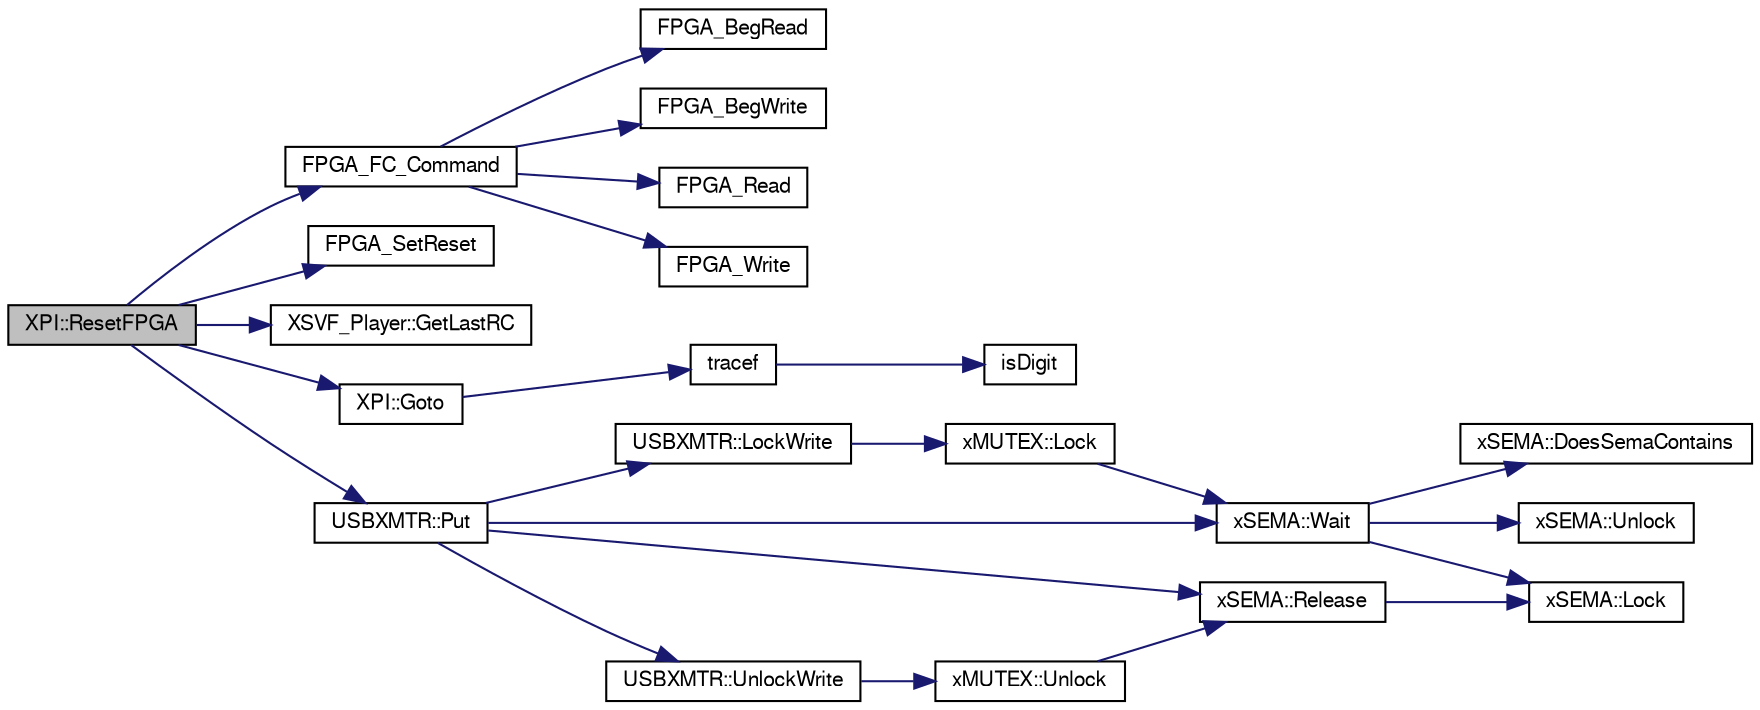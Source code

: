digraph G
{
  bgcolor="transparent";
  edge [fontname="FreeSans",fontsize=10,labelfontname="FreeSans",labelfontsize=10];
  node [fontname="FreeSans",fontsize=10,shape=record];
  rankdir=LR;
  Node1 [label="XPI::ResetFPGA",height=0.2,width=0.4,color="black", fillcolor="grey75", style="filled" fontcolor="black"];
  Node1 -> Node2 [color="midnightblue",fontsize=10,style="solid",fontname="FreeSans"];
  Node2 [label="FPGA_FC_Command",height=0.2,width=0.4,color="black",URL="$fpga_8cpp.html#6ec2141bcc427ee6a3c18bdb187846d3"];
  Node2 -> Node3 [color="midnightblue",fontsize=10,style="solid",fontname="FreeSans"];
  Node3 [label="FPGA_BegRead",height=0.2,width=0.4,color="black",URL="$fpga_8hpp.html#a8775c4c73cdae748f93af04e87e6792"];
  Node2 -> Node4 [color="midnightblue",fontsize=10,style="solid",fontname="FreeSans"];
  Node4 [label="FPGA_BegWrite",height=0.2,width=0.4,color="black",URL="$fpga_8hpp.html#1b6789ce8965ccb307d548636d964939"];
  Node2 -> Node5 [color="midnightblue",fontsize=10,style="solid",fontname="FreeSans"];
  Node5 [label="FPGA_Read",height=0.2,width=0.4,color="black",URL="$fpga_8hpp.html#fed2dfd736eb1be0b2a3f10e7a284ba6"];
  Node2 -> Node6 [color="midnightblue",fontsize=10,style="solid",fontname="FreeSans"];
  Node6 [label="FPGA_Write",height=0.2,width=0.4,color="black",URL="$fpga_8hpp.html#8ecf613d5fe1af87d8cd076e4d33868b"];
  Node1 -> Node7 [color="midnightblue",fontsize=10,style="solid",fontname="FreeSans"];
  Node7 [label="FPGA_SetReset",height=0.2,width=0.4,color="black",URL="$fpga_8hpp.html#cac79b5f043fff8ed106d7dd5307f4cd"];
  Node1 -> Node8 [color="midnightblue",fontsize=10,style="solid",fontname="FreeSans"];
  Node8 [label="XSVF_Player::GetLastRC",height=0.2,width=0.4,color="black",URL="$class_x_s_v_f___player.html#6fa3bf4ec56d838ad09c3f0e43a8342e"];
  Node1 -> Node9 [color="midnightblue",fontsize=10,style="solid",fontname="FreeSans"];
  Node9 [label="XPI::Goto",height=0.2,width=0.4,color="black",URL="$class_x_p_i.html#7aeb6f74261e180bbdb8de6923dbd81f"];
  Node9 -> Node10 [color="midnightblue",fontsize=10,style="solid",fontname="FreeSans"];
  Node10 [label="tracef",height=0.2,width=0.4,color="black",URL="$trace_8h.html#a992713b67dd2ec12eddb0ca609e13ab"];
  Node10 -> Node11 [color="midnightblue",fontsize=10,style="solid",fontname="FreeSans"];
  Node11 [label="isDigit",height=0.2,width=0.4,color="black",URL="$stdio_8cpp.html#6dc444c99c5adf684e2e9ac2a85d71d0"];
  Node1 -> Node12 [color="midnightblue",fontsize=10,style="solid",fontname="FreeSans"];
  Node12 [label="USBXMTR::Put",height=0.2,width=0.4,color="black",URL="$class_u_s_b_x_m_t_r.html#149d280fef7548a52d67fcb5c5ac3ea6"];
  Node12 -> Node13 [color="midnightblue",fontsize=10,style="solid",fontname="FreeSans"];
  Node13 [label="USBXMTR::LockWrite",height=0.2,width=0.4,color="black",URL="$class_u_s_b_x_m_t_r.html#70384f142454df09c3600680cff40274"];
  Node13 -> Node14 [color="midnightblue",fontsize=10,style="solid",fontname="FreeSans"];
  Node14 [label="xMUTEX::Lock",height=0.2,width=0.4,color="black",URL="$classx_m_u_t_e_x.html#529d57424fe4f58d9a13dea66e40ecfa"];
  Node14 -> Node15 [color="midnightblue",fontsize=10,style="solid",fontname="FreeSans"];
  Node15 [label="xSEMA::Wait",height=0.2,width=0.4,color="black",URL="$classx_s_e_m_a.html#d398bc33f1c28f28c33ce1796b0e4ca7"];
  Node15 -> Node16 [color="midnightblue",fontsize=10,style="solid",fontname="FreeSans"];
  Node16 [label="xSEMA::DoesSemaContains",height=0.2,width=0.4,color="black",URL="$classx_s_e_m_a.html#b04acaa143ecfad200784197b075a8a8"];
  Node15 -> Node17 [color="midnightblue",fontsize=10,style="solid",fontname="FreeSans"];
  Node17 [label="xSEMA::Lock",height=0.2,width=0.4,color="black",URL="$classx_s_e_m_a.html#f672373f4e74bc17689036721587a6f1"];
  Node15 -> Node18 [color="midnightblue",fontsize=10,style="solid",fontname="FreeSans"];
  Node18 [label="xSEMA::Unlock",height=0.2,width=0.4,color="black",URL="$classx_s_e_m_a.html#b2457b1a08f5ef2bc40524d0e2c306bc"];
  Node12 -> Node19 [color="midnightblue",fontsize=10,style="solid",fontname="FreeSans"];
  Node19 [label="xSEMA::Release",height=0.2,width=0.4,color="black",URL="$classx_s_e_m_a.html#21e114e5918da00fc1d5ce9b285f5e2b"];
  Node19 -> Node17 [color="midnightblue",fontsize=10,style="solid",fontname="FreeSans"];
  Node12 -> Node20 [color="midnightblue",fontsize=10,style="solid",fontname="FreeSans"];
  Node20 [label="USBXMTR::UnlockWrite",height=0.2,width=0.4,color="black",URL="$class_u_s_b_x_m_t_r.html#421fa0d0a2a7d807d6d9c84b6e0304f8"];
  Node20 -> Node21 [color="midnightblue",fontsize=10,style="solid",fontname="FreeSans"];
  Node21 [label="xMUTEX::Unlock",height=0.2,width=0.4,color="black",URL="$classx_m_u_t_e_x.html#5f693de60fd054e78ef201118bc54a5f"];
  Node21 -> Node19 [color="midnightblue",fontsize=10,style="solid",fontname="FreeSans"];
  Node12 -> Node15 [color="midnightblue",fontsize=10,style="solid",fontname="FreeSans"];
}

